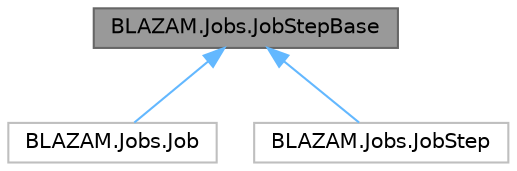 digraph "BLAZAM.Jobs.JobStepBase"
{
 // LATEX_PDF_SIZE
  bgcolor="transparent";
  edge [fontname=Helvetica,fontsize=10,labelfontname=Helvetica,labelfontsize=10];
  node [fontname=Helvetica,fontsize=10,shape=box,height=0.2,width=0.4];
  Node1 [id="Node000001",label="BLAZAM.Jobs.JobStepBase",height=0.2,width=0.4,color="gray40", fillcolor="grey60", style="filled", fontcolor="black",tooltip=" "];
  Node1 -> Node2 [id="edge1_Node000001_Node000002",dir="back",color="steelblue1",style="solid",tooltip=" "];
  Node2 [id="Node000002",label="BLAZAM.Jobs.Job",height=0.2,width=0.4,color="grey75", fillcolor="white", style="filled",URL="$class_b_l_a_z_a_m_1_1_jobs_1_1_job.html",tooltip=" "];
  Node1 -> Node3 [id="edge2_Node000001_Node000003",dir="back",color="steelblue1",style="solid",tooltip=" "];
  Node3 [id="Node000003",label="BLAZAM.Jobs.JobStep",height=0.2,width=0.4,color="grey75", fillcolor="white", style="filled",URL="$class_b_l_a_z_a_m_1_1_jobs_1_1_job_step.html",tooltip=" "];
}
